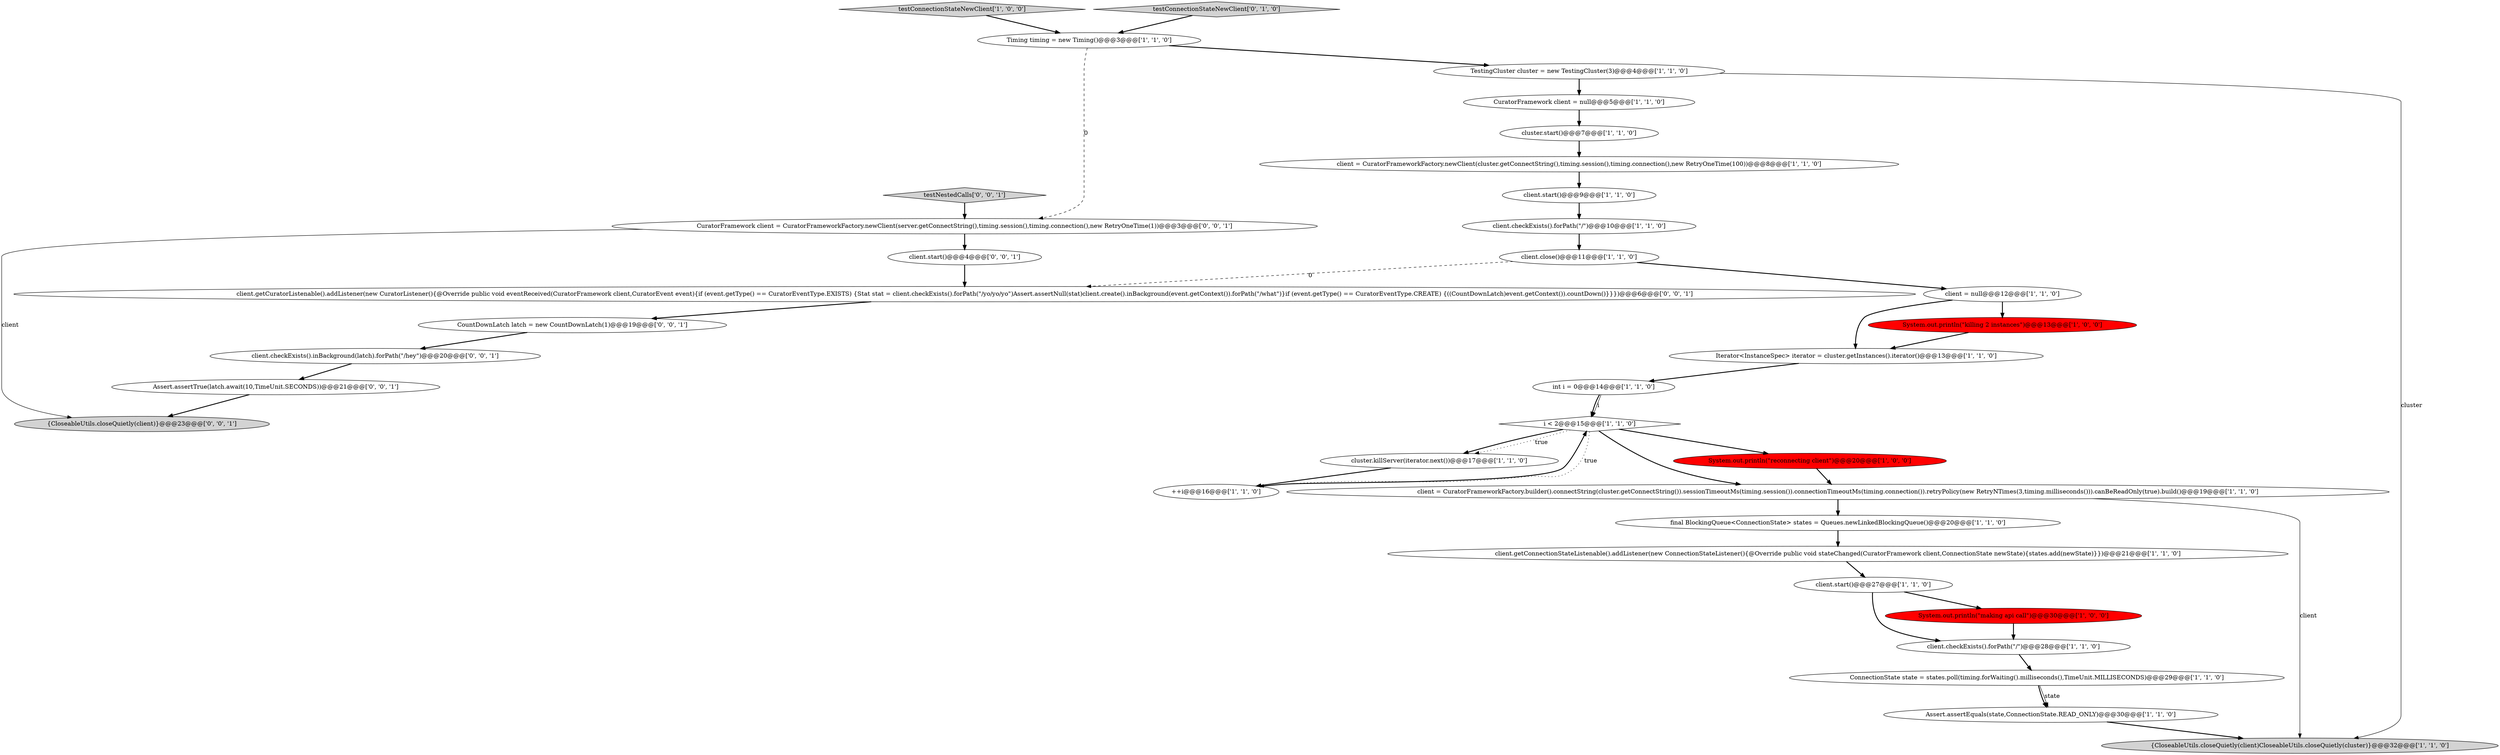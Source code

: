 digraph {
0 [style = filled, label = "client.checkExists().forPath(\"/\")@@@10@@@['1', '1', '0']", fillcolor = white, shape = ellipse image = "AAA0AAABBB1BBB"];
32 [style = filled, label = "client.getCuratorListenable().addListener(new CuratorListener(){@Override public void eventReceived(CuratorFramework client,CuratorEvent event){if (event.getType() == CuratorEventType.EXISTS) {Stat stat = client.checkExists().forPath(\"/yo/yo/yo\")Assert.assertNull(stat)client.create().inBackground(event.getContext()).forPath(\"/what\")}if (event.getType() == CuratorEventType.CREATE) {((CountDownLatch)event.getContext()).countDown()}}})@@@6@@@['0', '0', '1']", fillcolor = white, shape = ellipse image = "AAA0AAABBB3BBB"];
19 [style = filled, label = "testConnectionStateNewClient['1', '0', '0']", fillcolor = lightgray, shape = diamond image = "AAA0AAABBB1BBB"];
29 [style = filled, label = "client.start()@@@4@@@['0', '0', '1']", fillcolor = white, shape = ellipse image = "AAA0AAABBB3BBB"];
16 [style = filled, label = "++i@@@16@@@['1', '1', '0']", fillcolor = white, shape = ellipse image = "AAA0AAABBB1BBB"];
31 [style = filled, label = "Assert.assertTrue(latch.await(10,TimeUnit.SECONDS))@@@21@@@['0', '0', '1']", fillcolor = white, shape = ellipse image = "AAA0AAABBB3BBB"];
33 [style = filled, label = "testNestedCalls['0', '0', '1']", fillcolor = lightgray, shape = diamond image = "AAA0AAABBB3BBB"];
3 [style = filled, label = "client.getConnectionStateListenable().addListener(new ConnectionStateListener(){@Override public void stateChanged(CuratorFramework client,ConnectionState newState){states.add(newState)}})@@@21@@@['1', '1', '0']", fillcolor = white, shape = ellipse image = "AAA0AAABBB1BBB"];
28 [style = filled, label = "{CloseableUtils.closeQuietly(client)}@@@23@@@['0', '0', '1']", fillcolor = lightgray, shape = ellipse image = "AAA0AAABBB3BBB"];
18 [style = filled, label = "final BlockingQueue<ConnectionState> states = Queues.newLinkedBlockingQueue()@@@20@@@['1', '1', '0']", fillcolor = white, shape = ellipse image = "AAA0AAABBB1BBB"];
24 [style = filled, label = "int i = 0@@@14@@@['1', '1', '0']", fillcolor = white, shape = ellipse image = "AAA0AAABBB1BBB"];
21 [style = filled, label = "client = CuratorFrameworkFactory.builder().connectString(cluster.getConnectString()).sessionTimeoutMs(timing.session()).connectionTimeoutMs(timing.connection()).retryPolicy(new RetryNTimes(3,timing.milliseconds())).canBeReadOnly(true).build()@@@19@@@['1', '1', '0']", fillcolor = white, shape = ellipse image = "AAA0AAABBB1BBB"];
34 [style = filled, label = "CountDownLatch latch = new CountDownLatch(1)@@@19@@@['0', '0', '1']", fillcolor = white, shape = ellipse image = "AAA0AAABBB3BBB"];
12 [style = filled, label = "client.start()@@@9@@@['1', '1', '0']", fillcolor = white, shape = ellipse image = "AAA0AAABBB1BBB"];
7 [style = filled, label = "System.out.println(\"making api call\")@@@30@@@['1', '0', '0']", fillcolor = red, shape = ellipse image = "AAA1AAABBB1BBB"];
17 [style = filled, label = "client = CuratorFrameworkFactory.newClient(cluster.getConnectString(),timing.session(),timing.connection(),new RetryOneTime(100))@@@8@@@['1', '1', '0']", fillcolor = white, shape = ellipse image = "AAA0AAABBB1BBB"];
27 [style = filled, label = "client.checkExists().inBackground(latch).forPath(\"/hey\")@@@20@@@['0', '0', '1']", fillcolor = white, shape = ellipse image = "AAA0AAABBB3BBB"];
13 [style = filled, label = "{CloseableUtils.closeQuietly(client)CloseableUtils.closeQuietly(cluster)}@@@32@@@['1', '1', '0']", fillcolor = lightgray, shape = ellipse image = "AAA0AAABBB1BBB"];
22 [style = filled, label = "client.start()@@@27@@@['1', '1', '0']", fillcolor = white, shape = ellipse image = "AAA0AAABBB1BBB"];
23 [style = filled, label = "ConnectionState state = states.poll(timing.forWaiting().milliseconds(),TimeUnit.MILLISECONDS)@@@29@@@['1', '1', '0']", fillcolor = white, shape = ellipse image = "AAA0AAABBB1BBB"];
4 [style = filled, label = "Timing timing = new Timing()@@@3@@@['1', '1', '0']", fillcolor = white, shape = ellipse image = "AAA0AAABBB1BBB"];
8 [style = filled, label = "cluster.start()@@@7@@@['1', '1', '0']", fillcolor = white, shape = ellipse image = "AAA0AAABBB1BBB"];
5 [style = filled, label = "client.checkExists().forPath(\"/\")@@@28@@@['1', '1', '0']", fillcolor = white, shape = ellipse image = "AAA0AAABBB1BBB"];
1 [style = filled, label = "Assert.assertEquals(state,ConnectionState.READ_ONLY)@@@30@@@['1', '1', '0']", fillcolor = white, shape = ellipse image = "AAA0AAABBB1BBB"];
15 [style = filled, label = "System.out.println(\"killing 2 instances\")@@@13@@@['1', '0', '0']", fillcolor = red, shape = ellipse image = "AAA1AAABBB1BBB"];
6 [style = filled, label = "cluster.killServer(iterator.next())@@@17@@@['1', '1', '0']", fillcolor = white, shape = ellipse image = "AAA0AAABBB1BBB"];
10 [style = filled, label = "client = null@@@12@@@['1', '1', '0']", fillcolor = white, shape = ellipse image = "AAA0AAABBB1BBB"];
14 [style = filled, label = "CuratorFramework client = null@@@5@@@['1', '1', '0']", fillcolor = white, shape = ellipse image = "AAA0AAABBB1BBB"];
25 [style = filled, label = "Iterator<InstanceSpec> iterator = cluster.getInstances().iterator()@@@13@@@['1', '1', '0']", fillcolor = white, shape = ellipse image = "AAA0AAABBB1BBB"];
26 [style = filled, label = "testConnectionStateNewClient['0', '1', '0']", fillcolor = lightgray, shape = diamond image = "AAA0AAABBB2BBB"];
11 [style = filled, label = "i < 2@@@15@@@['1', '1', '0']", fillcolor = white, shape = diamond image = "AAA0AAABBB1BBB"];
30 [style = filled, label = "CuratorFramework client = CuratorFrameworkFactory.newClient(server.getConnectString(),timing.session(),timing.connection(),new RetryOneTime(1))@@@3@@@['0', '0', '1']", fillcolor = white, shape = ellipse image = "AAA0AAABBB3BBB"];
9 [style = filled, label = "TestingCluster cluster = new TestingCluster(3)@@@4@@@['1', '1', '0']", fillcolor = white, shape = ellipse image = "AAA0AAABBB1BBB"];
2 [style = filled, label = "client.close()@@@11@@@['1', '1', '0']", fillcolor = white, shape = ellipse image = "AAA0AAABBB1BBB"];
20 [style = filled, label = "System.out.println(\"reconnecting client\")@@@20@@@['1', '0', '0']", fillcolor = red, shape = ellipse image = "AAA1AAABBB1BBB"];
4->9 [style = bold, label=""];
11->20 [style = bold, label=""];
18->3 [style = bold, label=""];
16->11 [style = bold, label=""];
10->15 [style = bold, label=""];
5->23 [style = bold, label=""];
24->11 [style = solid, label="i"];
15->25 [style = bold, label=""];
11->6 [style = bold, label=""];
0->2 [style = bold, label=""];
11->21 [style = bold, label=""];
9->13 [style = solid, label="cluster"];
21->13 [style = solid, label="client"];
2->32 [style = dashed, label="0"];
4->30 [style = dashed, label="0"];
27->31 [style = bold, label=""];
32->34 [style = bold, label=""];
23->1 [style = solid, label="state"];
2->10 [style = bold, label=""];
3->22 [style = bold, label=""];
12->0 [style = bold, label=""];
26->4 [style = bold, label=""];
1->13 [style = bold, label=""];
22->7 [style = bold, label=""];
21->18 [style = bold, label=""];
22->5 [style = bold, label=""];
30->29 [style = bold, label=""];
20->21 [style = bold, label=""];
8->17 [style = bold, label=""];
25->24 [style = bold, label=""];
7->5 [style = bold, label=""];
17->12 [style = bold, label=""];
10->25 [style = bold, label=""];
6->16 [style = bold, label=""];
24->11 [style = bold, label=""];
11->6 [style = dotted, label="true"];
29->32 [style = bold, label=""];
9->14 [style = bold, label=""];
33->30 [style = bold, label=""];
23->1 [style = bold, label=""];
11->16 [style = dotted, label="true"];
14->8 [style = bold, label=""];
30->28 [style = solid, label="client"];
19->4 [style = bold, label=""];
31->28 [style = bold, label=""];
34->27 [style = bold, label=""];
}
